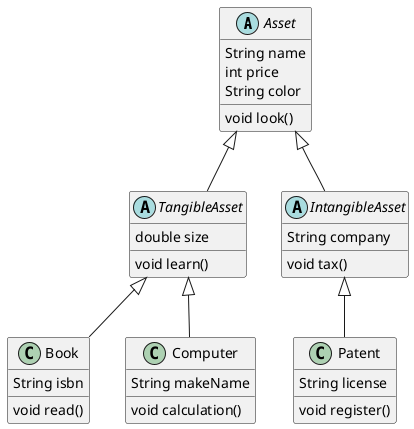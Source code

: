@startuml
'https://plantuml.com/class-diagram

abstract class Asset {
String name
int price
String color

void look()

}


Asset <|-- TangibleAsset
Asset <|-- IntangibleAsset

abstract class TangibleAsset{
double size
void learn()

}

abstract class IntangibleAsset{
String company

void tax()

}

TangibleAsset <|-- Book
TangibleAsset <|-- Computer
IntangibleAsset <|-- Patent



class Book {

String isbn

void read()
}


class Computer {

String makeName

void calculation()

}

class Patent {

String license

void register()
}

@enduml